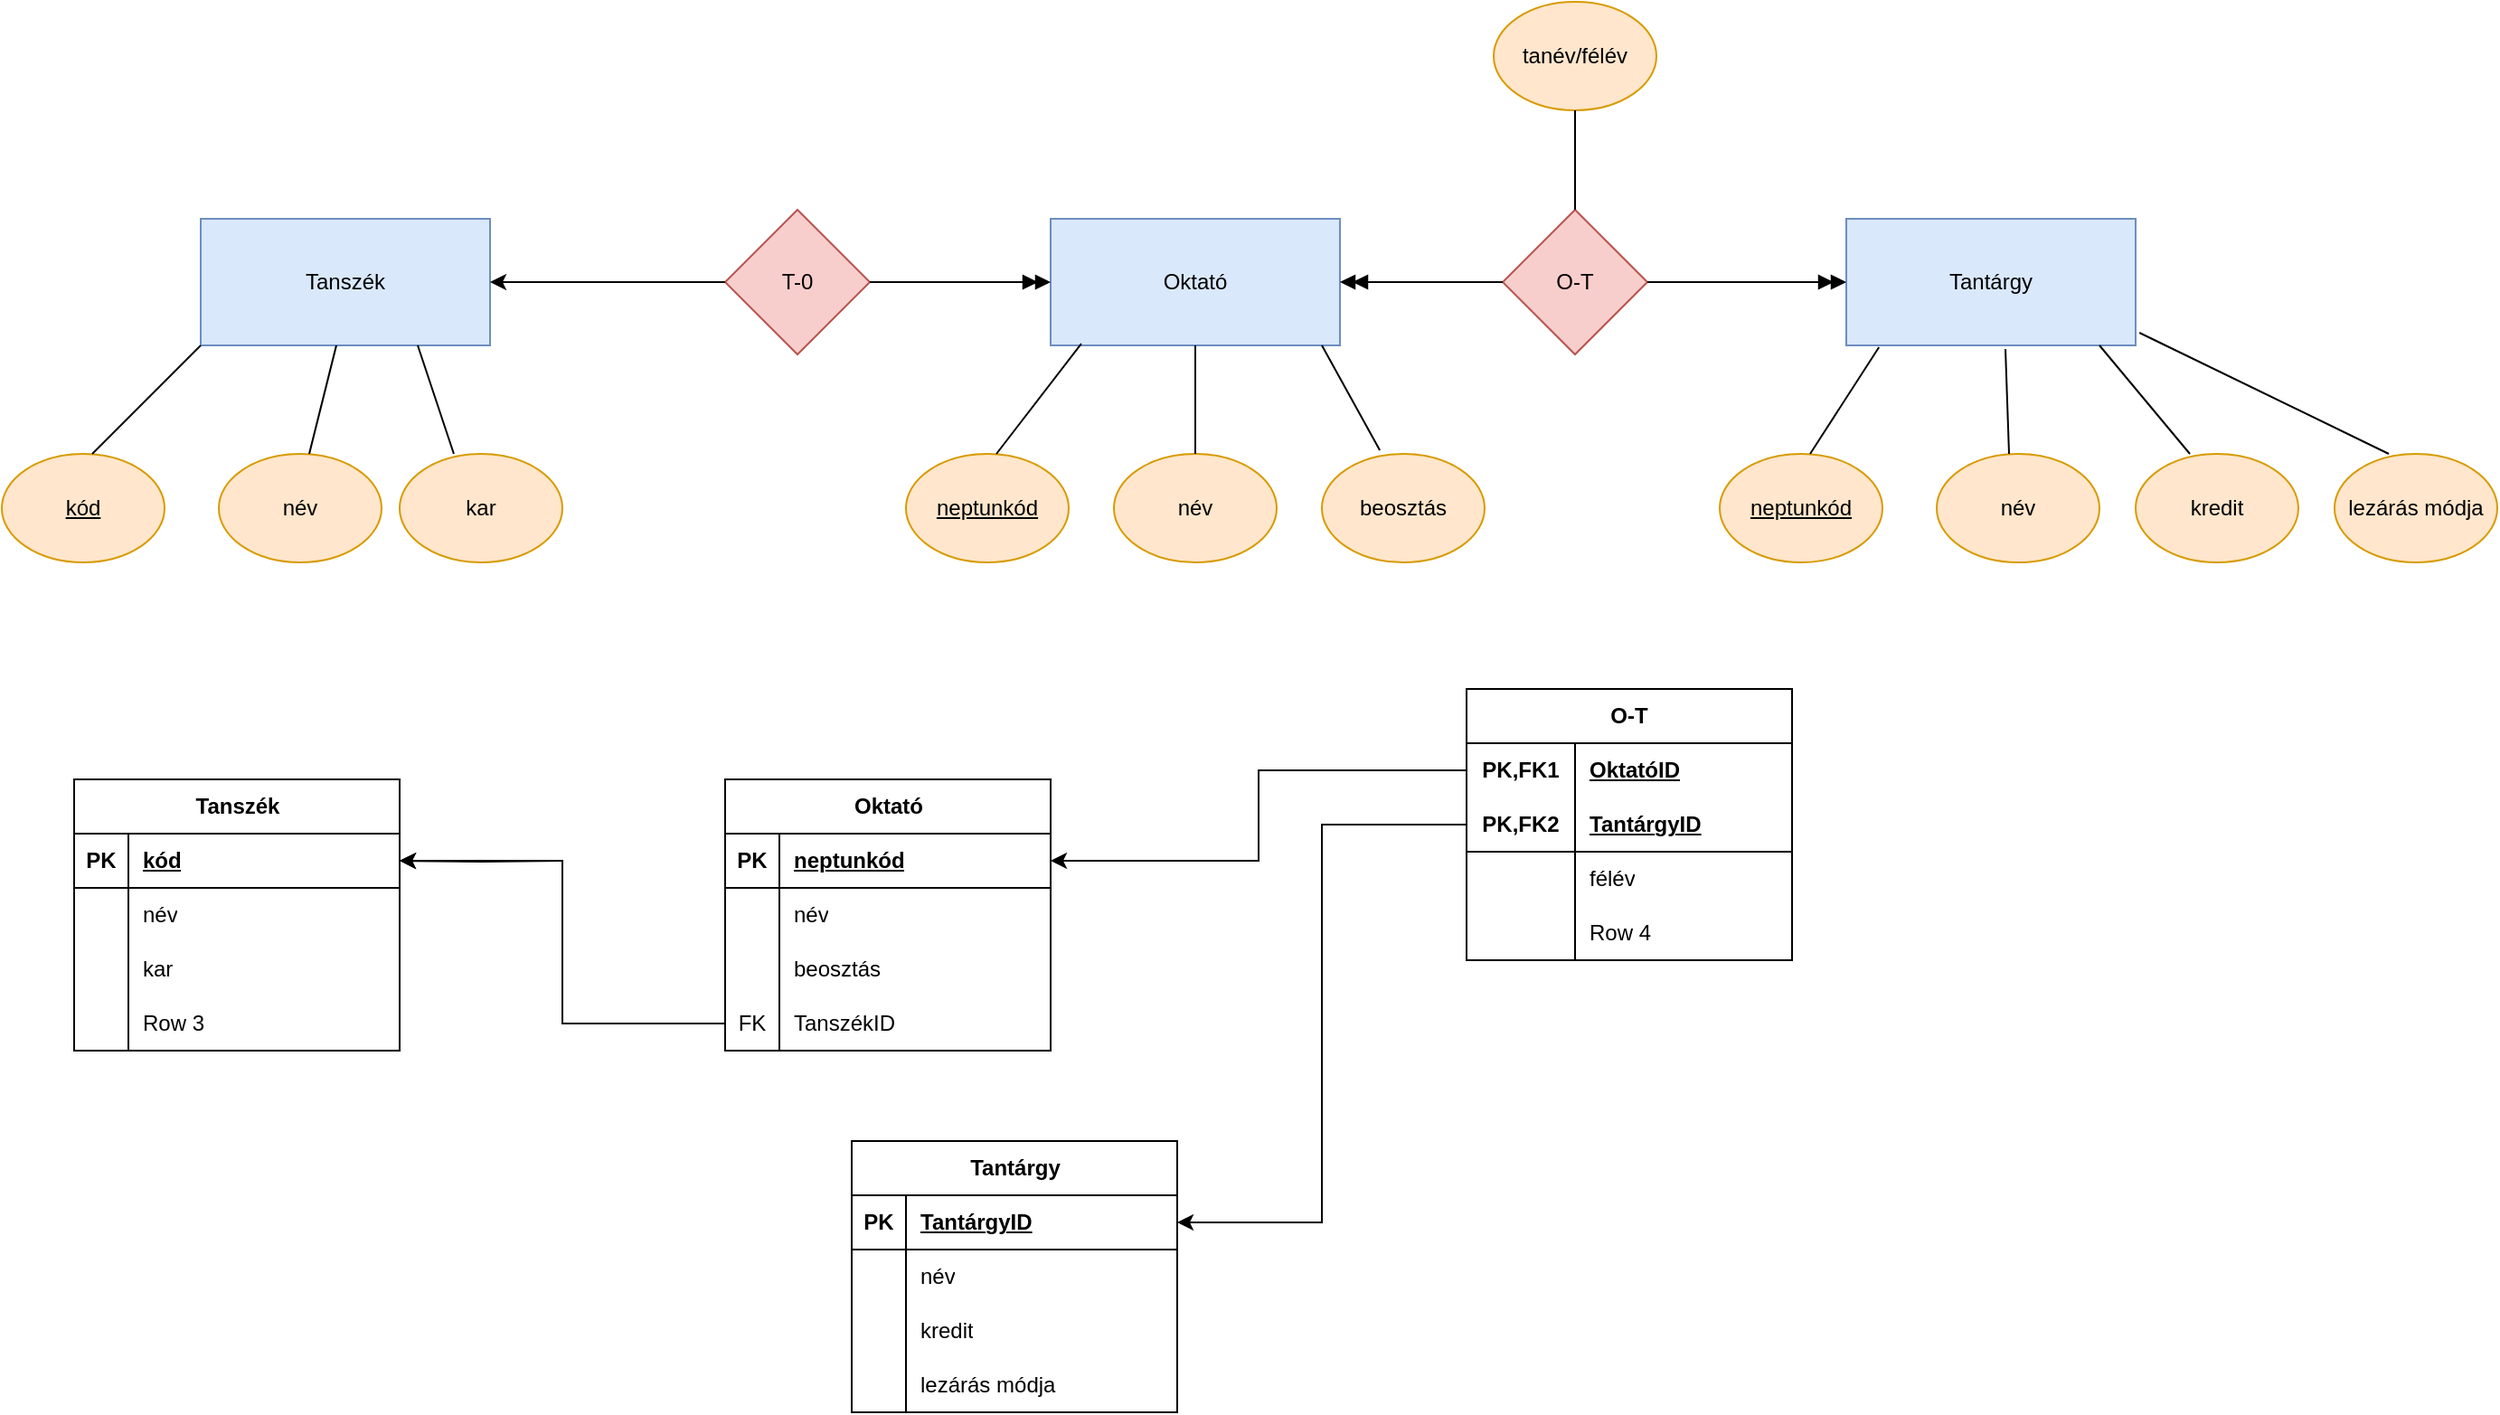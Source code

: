 <mxfile version="24.7.17">
  <diagram name="1 oldal" id="ZYxnsCM2_cjTRUYWAaXu">
    <mxGraphModel dx="1725" dy="782" grid="1" gridSize="10" guides="1" tooltips="1" connect="1" arrows="1" fold="1" page="1" pageScale="1" pageWidth="291" pageHeight="413" math="0" shadow="0">
      <root>
        <mxCell id="0" />
        <mxCell id="1" parent="0" />
        <mxCell id="Ieq8klNrTCmySYKByaQ4-1" value="Tanszék" style="rounded=0;whiteSpace=wrap;html=1;fillColor=#dae8fc;strokeColor=#6c8ebf;" parent="1" vertex="1">
          <mxGeometry x="-170" y="130" width="160" height="70" as="geometry" />
        </mxCell>
        <mxCell id="Ieq8klNrTCmySYKByaQ4-2" value="Oktató" style="rounded=0;whiteSpace=wrap;html=1;fillColor=#dae8fc;strokeColor=#6c8ebf;" parent="1" vertex="1">
          <mxGeometry x="300" y="130" width="160" height="70" as="geometry" />
        </mxCell>
        <mxCell id="Ieq8klNrTCmySYKByaQ4-3" value="T-0" style="rhombus;whiteSpace=wrap;html=1;fillColor=#f8cecc;strokeColor=#b85450;" parent="1" vertex="1">
          <mxGeometry x="120" y="125" width="80" height="80" as="geometry" />
        </mxCell>
        <mxCell id="Ieq8klNrTCmySYKByaQ4-6" value="&lt;u&gt;kód&lt;/u&gt;" style="ellipse;whiteSpace=wrap;html=1;fillColor=#ffe6cc;strokeColor=#d79b00;" parent="1" vertex="1">
          <mxGeometry x="-280" y="260" width="90" height="60" as="geometry" />
        </mxCell>
        <mxCell id="Ieq8klNrTCmySYKByaQ4-7" value="név" style="ellipse;whiteSpace=wrap;html=1;fillColor=#ffe6cc;strokeColor=#d79b00;" parent="1" vertex="1">
          <mxGeometry x="-160" y="260" width="90" height="60" as="geometry" />
        </mxCell>
        <mxCell id="Ieq8klNrTCmySYKByaQ4-8" value="kar" style="ellipse;whiteSpace=wrap;html=1;fillColor=#ffe6cc;strokeColor=#d79b00;" parent="1" vertex="1">
          <mxGeometry x="-60" y="260" width="90" height="60" as="geometry" />
        </mxCell>
        <mxCell id="Ieq8klNrTCmySYKByaQ4-10" value="&lt;u&gt;neptunkód&lt;/u&gt;" style="ellipse;whiteSpace=wrap;html=1;fillColor=#ffe6cc;strokeColor=#d79b00;" parent="1" vertex="1">
          <mxGeometry x="220" y="260" width="90" height="60" as="geometry" />
        </mxCell>
        <mxCell id="Ieq8klNrTCmySYKByaQ4-11" value="név" style="ellipse;whiteSpace=wrap;html=1;fillColor=#ffe6cc;strokeColor=#d79b00;" parent="1" vertex="1">
          <mxGeometry x="335" y="260" width="90" height="60" as="geometry" />
        </mxCell>
        <mxCell id="Ieq8klNrTCmySYKByaQ4-12" value="beosztás" style="ellipse;whiteSpace=wrap;html=1;fillColor=#ffe6cc;strokeColor=#d79b00;" parent="1" vertex="1">
          <mxGeometry x="450" y="260" width="90" height="60" as="geometry" />
        </mxCell>
        <mxCell id="Ieq8klNrTCmySYKByaQ4-14" value="" style="endArrow=none;html=1;rounded=0;entryX=0;entryY=1;entryDx=0;entryDy=0;" parent="1" target="Ieq8klNrTCmySYKByaQ4-1" edge="1">
          <mxGeometry width="50" height="50" relative="1" as="geometry">
            <mxPoint x="-230" y="260" as="sourcePoint" />
            <mxPoint x="-180" y="210" as="targetPoint" />
          </mxGeometry>
        </mxCell>
        <mxCell id="Ieq8klNrTCmySYKByaQ4-16" value="" style="endArrow=none;html=1;rounded=0;entryX=0.75;entryY=1;entryDx=0;entryDy=0;exitX=0.333;exitY=0;exitDx=0;exitDy=0;exitPerimeter=0;" parent="1" source="Ieq8klNrTCmySYKByaQ4-8" target="Ieq8klNrTCmySYKByaQ4-1" edge="1">
          <mxGeometry width="50" height="50" relative="1" as="geometry">
            <mxPoint x="-40" y="260" as="sourcePoint" />
            <mxPoint x="10" y="210" as="targetPoint" />
          </mxGeometry>
        </mxCell>
        <mxCell id="Ieq8klNrTCmySYKByaQ4-21" value="" style="endArrow=classic;html=1;rounded=0;exitX=0;exitY=0.5;exitDx=0;exitDy=0;entryX=1;entryY=0.5;entryDx=0;entryDy=0;endFill=1;" parent="1" source="Ieq8klNrTCmySYKByaQ4-3" target="Ieq8klNrTCmySYKByaQ4-1" edge="1">
          <mxGeometry width="50" height="50" relative="1" as="geometry">
            <mxPoint x="70" y="175" as="sourcePoint" />
            <mxPoint x="120" y="125" as="targetPoint" />
          </mxGeometry>
        </mxCell>
        <mxCell id="Ieq8klNrTCmySYKByaQ4-22" value="" style="endArrow=doubleBlock;html=1;rounded=0;entryX=0;entryY=0.5;entryDx=0;entryDy=0;exitX=1;exitY=0.5;exitDx=0;exitDy=0;endFill=1;" parent="1" source="Ieq8klNrTCmySYKByaQ4-3" target="Ieq8klNrTCmySYKByaQ4-2" edge="1">
          <mxGeometry width="50" height="50" relative="1" as="geometry">
            <mxPoint x="190" y="175" as="sourcePoint" />
            <mxPoint x="240" y="125" as="targetPoint" />
          </mxGeometry>
        </mxCell>
        <mxCell id="Ieq8klNrTCmySYKByaQ4-23" value="O-T" style="rhombus;whiteSpace=wrap;html=1;fillColor=#f8cecc;strokeColor=#b85450;" parent="1" vertex="1">
          <mxGeometry x="550" y="125" width="80" height="80" as="geometry" />
        </mxCell>
        <mxCell id="Ieq8klNrTCmySYKByaQ4-24" value="Tantárgy" style="rounded=0;whiteSpace=wrap;html=1;fillColor=#dae8fc;strokeColor=#6c8ebf;" parent="1" vertex="1">
          <mxGeometry x="740" y="130" width="160" height="70" as="geometry" />
        </mxCell>
        <mxCell id="Ieq8klNrTCmySYKByaQ4-26" value="" style="endArrow=none;html=1;rounded=0;" parent="1" edge="1">
          <mxGeometry width="50" height="50" relative="1" as="geometry">
            <mxPoint x="-110" y="260" as="sourcePoint" />
            <mxPoint x="-95" y="200" as="targetPoint" />
          </mxGeometry>
        </mxCell>
        <mxCell id="Ieq8klNrTCmySYKByaQ4-28" value="" style="endArrow=doubleBlock;html=1;rounded=0;entryX=0;entryY=0.5;entryDx=0;entryDy=0;exitX=1;exitY=0.5;exitDx=0;exitDy=0;endFill=1;" parent="1" source="Ieq8klNrTCmySYKByaQ4-23" target="Ieq8klNrTCmySYKByaQ4-24" edge="1">
          <mxGeometry width="50" height="50" relative="1" as="geometry">
            <mxPoint x="630" y="170" as="sourcePoint" />
            <mxPoint x="680" y="120" as="targetPoint" />
          </mxGeometry>
        </mxCell>
        <mxCell id="Ieq8klNrTCmySYKByaQ4-29" value="" style="endArrow=doubleBlock;html=1;rounded=0;exitX=0;exitY=0.5;exitDx=0;exitDy=0;entryX=1;entryY=0.5;entryDx=0;entryDy=0;endFill=1;" parent="1" source="Ieq8klNrTCmySYKByaQ4-23" target="Ieq8klNrTCmySYKByaQ4-2" edge="1">
          <mxGeometry width="50" height="50" relative="1" as="geometry">
            <mxPoint x="425" y="207" as="sourcePoint" />
            <mxPoint x="475" y="157" as="targetPoint" />
          </mxGeometry>
        </mxCell>
        <mxCell id="Ieq8klNrTCmySYKByaQ4-30" value="" style="endArrow=none;html=1;rounded=0;entryX=0.106;entryY=0.986;entryDx=0;entryDy=0;entryPerimeter=0;" parent="1" target="Ieq8klNrTCmySYKByaQ4-2" edge="1">
          <mxGeometry width="50" height="50" relative="1" as="geometry">
            <mxPoint x="270" y="260" as="sourcePoint" />
            <mxPoint x="320" y="210" as="targetPoint" />
          </mxGeometry>
        </mxCell>
        <mxCell id="Ieq8klNrTCmySYKByaQ4-31" value="" style="endArrow=none;html=1;rounded=0;entryX=0.5;entryY=1;entryDx=0;entryDy=0;exitX=0.5;exitY=0;exitDx=0;exitDy=0;" parent="1" source="Ieq8klNrTCmySYKByaQ4-11" target="Ieq8klNrTCmySYKByaQ4-2" edge="1">
          <mxGeometry width="50" height="50" relative="1" as="geometry">
            <mxPoint x="375" y="260" as="sourcePoint" />
            <mxPoint x="425" y="210" as="targetPoint" />
          </mxGeometry>
        </mxCell>
        <mxCell id="Ieq8klNrTCmySYKByaQ4-32" value="" style="endArrow=none;html=1;rounded=0;exitX=0.356;exitY=-0.033;exitDx=0;exitDy=0;exitPerimeter=0;" parent="1" source="Ieq8klNrTCmySYKByaQ4-12" edge="1">
          <mxGeometry width="50" height="50" relative="1" as="geometry">
            <mxPoint x="400" y="250" as="sourcePoint" />
            <mxPoint x="450" y="200" as="targetPoint" />
          </mxGeometry>
        </mxCell>
        <mxCell id="Ieq8klNrTCmySYKByaQ4-33" value="&lt;u&gt;neptunkód&lt;/u&gt;" style="ellipse;whiteSpace=wrap;html=1;fillColor=#ffe6cc;strokeColor=#d79b00;" parent="1" vertex="1">
          <mxGeometry x="670" y="260" width="90" height="60" as="geometry" />
        </mxCell>
        <mxCell id="Ieq8klNrTCmySYKByaQ4-34" value="név" style="ellipse;whiteSpace=wrap;html=1;fillColor=#ffe6cc;strokeColor=#d79b00;" parent="1" vertex="1">
          <mxGeometry x="790" y="260" width="90" height="60" as="geometry" />
        </mxCell>
        <mxCell id="Ieq8klNrTCmySYKByaQ4-35" value="lezárás módja" style="ellipse;whiteSpace=wrap;html=1;fillColor=#ffe6cc;strokeColor=#d79b00;" parent="1" vertex="1">
          <mxGeometry x="1010" y="260" width="90" height="60" as="geometry" />
        </mxCell>
        <mxCell id="Ieq8klNrTCmySYKByaQ4-36" value="kredit" style="ellipse;whiteSpace=wrap;html=1;fillColor=#ffe6cc;strokeColor=#d79b00;" parent="1" vertex="1">
          <mxGeometry x="900" y="260" width="90" height="60" as="geometry" />
        </mxCell>
        <mxCell id="Ieq8klNrTCmySYKByaQ4-38" value="tanév/félév" style="ellipse;whiteSpace=wrap;html=1;fillColor=#ffe6cc;strokeColor=#d79b00;" parent="1" vertex="1">
          <mxGeometry x="545" y="10" width="90" height="60" as="geometry" />
        </mxCell>
        <mxCell id="Ieq8klNrTCmySYKByaQ4-39" value="" style="endArrow=none;html=1;rounded=0;exitX=0.5;exitY=0;exitDx=0;exitDy=0;entryX=0.5;entryY=1;entryDx=0;entryDy=0;" parent="1" source="Ieq8klNrTCmySYKByaQ4-23" target="Ieq8klNrTCmySYKByaQ4-38" edge="1">
          <mxGeometry width="50" height="50" relative="1" as="geometry">
            <mxPoint x="545" y="120" as="sourcePoint" />
            <mxPoint x="595" y="70" as="targetPoint" />
          </mxGeometry>
        </mxCell>
        <mxCell id="Ieq8klNrTCmySYKByaQ4-40" value="" style="endArrow=none;html=1;rounded=0;entryX=0.113;entryY=1.014;entryDx=0;entryDy=0;entryPerimeter=0;" parent="1" target="Ieq8klNrTCmySYKByaQ4-24" edge="1">
          <mxGeometry width="50" height="50" relative="1" as="geometry">
            <mxPoint x="720" y="260" as="sourcePoint" />
            <mxPoint x="770" y="210" as="targetPoint" />
          </mxGeometry>
        </mxCell>
        <mxCell id="Ieq8klNrTCmySYKByaQ4-41" value="" style="endArrow=none;html=1;rounded=0;entryX=0.55;entryY=1.029;entryDx=0;entryDy=0;entryPerimeter=0;" parent="1" target="Ieq8klNrTCmySYKByaQ4-24" edge="1">
          <mxGeometry width="50" height="50" relative="1" as="geometry">
            <mxPoint x="830" y="260" as="sourcePoint" />
            <mxPoint x="880" y="210" as="targetPoint" />
          </mxGeometry>
        </mxCell>
        <mxCell id="Ieq8klNrTCmySYKByaQ4-42" value="" style="endArrow=none;html=1;rounded=0;entryX=0.875;entryY=1;entryDx=0;entryDy=0;entryPerimeter=0;" parent="1" target="Ieq8klNrTCmySYKByaQ4-24" edge="1">
          <mxGeometry width="50" height="50" relative="1" as="geometry">
            <mxPoint x="930" y="260" as="sourcePoint" />
            <mxPoint x="980" y="210" as="targetPoint" />
          </mxGeometry>
        </mxCell>
        <mxCell id="Ieq8klNrTCmySYKByaQ4-43" value="" style="endArrow=none;html=1;rounded=0;entryX=1.013;entryY=0.9;entryDx=0;entryDy=0;entryPerimeter=0;" parent="1" target="Ieq8klNrTCmySYKByaQ4-24" edge="1">
          <mxGeometry width="50" height="50" relative="1" as="geometry">
            <mxPoint x="1040" y="260" as="sourcePoint" />
            <mxPoint x="1090" y="210" as="targetPoint" />
          </mxGeometry>
        </mxCell>
        <mxCell id="LbtgJUWZC6mt_2D2Fqa0-2" value="Tanszék" style="shape=table;startSize=30;container=1;collapsible=1;childLayout=tableLayout;fixedRows=1;rowLines=0;fontStyle=1;align=center;resizeLast=1;html=1;" vertex="1" parent="1">
          <mxGeometry x="-240" y="440" width="180" height="150" as="geometry" />
        </mxCell>
        <mxCell id="LbtgJUWZC6mt_2D2Fqa0-3" value="" style="shape=tableRow;horizontal=0;startSize=0;swimlaneHead=0;swimlaneBody=0;fillColor=none;collapsible=0;dropTarget=0;points=[[0,0.5],[1,0.5]];portConstraint=eastwest;top=0;left=0;right=0;bottom=1;" vertex="1" parent="LbtgJUWZC6mt_2D2Fqa0-2">
          <mxGeometry y="30" width="180" height="30" as="geometry" />
        </mxCell>
        <mxCell id="LbtgJUWZC6mt_2D2Fqa0-4" value="PK" style="shape=partialRectangle;connectable=0;fillColor=none;top=0;left=0;bottom=0;right=0;fontStyle=1;overflow=hidden;whiteSpace=wrap;html=1;" vertex="1" parent="LbtgJUWZC6mt_2D2Fqa0-3">
          <mxGeometry width="30" height="30" as="geometry">
            <mxRectangle width="30" height="30" as="alternateBounds" />
          </mxGeometry>
        </mxCell>
        <mxCell id="LbtgJUWZC6mt_2D2Fqa0-5" value="kód" style="shape=partialRectangle;connectable=0;fillColor=none;top=0;left=0;bottom=0;right=0;align=left;spacingLeft=6;fontStyle=5;overflow=hidden;whiteSpace=wrap;html=1;" vertex="1" parent="LbtgJUWZC6mt_2D2Fqa0-3">
          <mxGeometry x="30" width="150" height="30" as="geometry">
            <mxRectangle width="150" height="30" as="alternateBounds" />
          </mxGeometry>
        </mxCell>
        <mxCell id="LbtgJUWZC6mt_2D2Fqa0-6" value="" style="shape=tableRow;horizontal=0;startSize=0;swimlaneHead=0;swimlaneBody=0;fillColor=none;collapsible=0;dropTarget=0;points=[[0,0.5],[1,0.5]];portConstraint=eastwest;top=0;left=0;right=0;bottom=0;" vertex="1" parent="LbtgJUWZC6mt_2D2Fqa0-2">
          <mxGeometry y="60" width="180" height="30" as="geometry" />
        </mxCell>
        <mxCell id="LbtgJUWZC6mt_2D2Fqa0-7" value="" style="shape=partialRectangle;connectable=0;fillColor=none;top=0;left=0;bottom=0;right=0;editable=1;overflow=hidden;whiteSpace=wrap;html=1;" vertex="1" parent="LbtgJUWZC6mt_2D2Fqa0-6">
          <mxGeometry width="30" height="30" as="geometry">
            <mxRectangle width="30" height="30" as="alternateBounds" />
          </mxGeometry>
        </mxCell>
        <mxCell id="LbtgJUWZC6mt_2D2Fqa0-8" value="név" style="shape=partialRectangle;connectable=0;fillColor=none;top=0;left=0;bottom=0;right=0;align=left;spacingLeft=6;overflow=hidden;whiteSpace=wrap;html=1;" vertex="1" parent="LbtgJUWZC6mt_2D2Fqa0-6">
          <mxGeometry x="30" width="150" height="30" as="geometry">
            <mxRectangle width="150" height="30" as="alternateBounds" />
          </mxGeometry>
        </mxCell>
        <mxCell id="LbtgJUWZC6mt_2D2Fqa0-9" value="" style="shape=tableRow;horizontal=0;startSize=0;swimlaneHead=0;swimlaneBody=0;fillColor=none;collapsible=0;dropTarget=0;points=[[0,0.5],[1,0.5]];portConstraint=eastwest;top=0;left=0;right=0;bottom=0;" vertex="1" parent="LbtgJUWZC6mt_2D2Fqa0-2">
          <mxGeometry y="90" width="180" height="30" as="geometry" />
        </mxCell>
        <mxCell id="LbtgJUWZC6mt_2D2Fqa0-10" value="" style="shape=partialRectangle;connectable=0;fillColor=none;top=0;left=0;bottom=0;right=0;editable=1;overflow=hidden;whiteSpace=wrap;html=1;" vertex="1" parent="LbtgJUWZC6mt_2D2Fqa0-9">
          <mxGeometry width="30" height="30" as="geometry">
            <mxRectangle width="30" height="30" as="alternateBounds" />
          </mxGeometry>
        </mxCell>
        <mxCell id="LbtgJUWZC6mt_2D2Fqa0-11" value="kar" style="shape=partialRectangle;connectable=0;fillColor=none;top=0;left=0;bottom=0;right=0;align=left;spacingLeft=6;overflow=hidden;whiteSpace=wrap;html=1;" vertex="1" parent="LbtgJUWZC6mt_2D2Fqa0-9">
          <mxGeometry x="30" width="150" height="30" as="geometry">
            <mxRectangle width="150" height="30" as="alternateBounds" />
          </mxGeometry>
        </mxCell>
        <mxCell id="LbtgJUWZC6mt_2D2Fqa0-12" value="" style="shape=tableRow;horizontal=0;startSize=0;swimlaneHead=0;swimlaneBody=0;fillColor=none;collapsible=0;dropTarget=0;points=[[0,0.5],[1,0.5]];portConstraint=eastwest;top=0;left=0;right=0;bottom=0;" vertex="1" parent="LbtgJUWZC6mt_2D2Fqa0-2">
          <mxGeometry y="120" width="180" height="30" as="geometry" />
        </mxCell>
        <mxCell id="LbtgJUWZC6mt_2D2Fqa0-13" value="" style="shape=partialRectangle;connectable=0;fillColor=none;top=0;left=0;bottom=0;right=0;editable=1;overflow=hidden;whiteSpace=wrap;html=1;" vertex="1" parent="LbtgJUWZC6mt_2D2Fqa0-12">
          <mxGeometry width="30" height="30" as="geometry">
            <mxRectangle width="30" height="30" as="alternateBounds" />
          </mxGeometry>
        </mxCell>
        <mxCell id="LbtgJUWZC6mt_2D2Fqa0-14" value="Row 3" style="shape=partialRectangle;connectable=0;fillColor=none;top=0;left=0;bottom=0;right=0;align=left;spacingLeft=6;overflow=hidden;whiteSpace=wrap;html=1;" vertex="1" parent="LbtgJUWZC6mt_2D2Fqa0-12">
          <mxGeometry x="30" width="150" height="30" as="geometry">
            <mxRectangle width="150" height="30" as="alternateBounds" />
          </mxGeometry>
        </mxCell>
        <mxCell id="LbtgJUWZC6mt_2D2Fqa0-15" value="Oktató" style="shape=table;startSize=30;container=1;collapsible=1;childLayout=tableLayout;fixedRows=1;rowLines=0;fontStyle=1;align=center;resizeLast=1;html=1;" vertex="1" parent="1">
          <mxGeometry x="120" y="440" width="180" height="150" as="geometry" />
        </mxCell>
        <mxCell id="LbtgJUWZC6mt_2D2Fqa0-16" value="" style="shape=tableRow;horizontal=0;startSize=0;swimlaneHead=0;swimlaneBody=0;fillColor=none;collapsible=0;dropTarget=0;points=[[0,0.5],[1,0.5]];portConstraint=eastwest;top=0;left=0;right=0;bottom=1;" vertex="1" parent="LbtgJUWZC6mt_2D2Fqa0-15">
          <mxGeometry y="30" width="180" height="30" as="geometry" />
        </mxCell>
        <mxCell id="LbtgJUWZC6mt_2D2Fqa0-17" value="PK" style="shape=partialRectangle;connectable=0;fillColor=none;top=0;left=0;bottom=0;right=0;fontStyle=1;overflow=hidden;whiteSpace=wrap;html=1;" vertex="1" parent="LbtgJUWZC6mt_2D2Fqa0-16">
          <mxGeometry width="30" height="30" as="geometry">
            <mxRectangle width="30" height="30" as="alternateBounds" />
          </mxGeometry>
        </mxCell>
        <mxCell id="LbtgJUWZC6mt_2D2Fqa0-18" value="neptunkód" style="shape=partialRectangle;connectable=0;fillColor=none;top=0;left=0;bottom=0;right=0;align=left;spacingLeft=6;fontStyle=5;overflow=hidden;whiteSpace=wrap;html=1;" vertex="1" parent="LbtgJUWZC6mt_2D2Fqa0-16">
          <mxGeometry x="30" width="150" height="30" as="geometry">
            <mxRectangle width="150" height="30" as="alternateBounds" />
          </mxGeometry>
        </mxCell>
        <mxCell id="LbtgJUWZC6mt_2D2Fqa0-19" value="" style="shape=tableRow;horizontal=0;startSize=0;swimlaneHead=0;swimlaneBody=0;fillColor=none;collapsible=0;dropTarget=0;points=[[0,0.5],[1,0.5]];portConstraint=eastwest;top=0;left=0;right=0;bottom=0;" vertex="1" parent="LbtgJUWZC6mt_2D2Fqa0-15">
          <mxGeometry y="60" width="180" height="30" as="geometry" />
        </mxCell>
        <mxCell id="LbtgJUWZC6mt_2D2Fqa0-20" value="" style="shape=partialRectangle;connectable=0;fillColor=none;top=0;left=0;bottom=0;right=0;editable=1;overflow=hidden;whiteSpace=wrap;html=1;" vertex="1" parent="LbtgJUWZC6mt_2D2Fqa0-19">
          <mxGeometry width="30" height="30" as="geometry">
            <mxRectangle width="30" height="30" as="alternateBounds" />
          </mxGeometry>
        </mxCell>
        <mxCell id="LbtgJUWZC6mt_2D2Fqa0-21" value="név" style="shape=partialRectangle;connectable=0;fillColor=none;top=0;left=0;bottom=0;right=0;align=left;spacingLeft=6;overflow=hidden;whiteSpace=wrap;html=1;" vertex="1" parent="LbtgJUWZC6mt_2D2Fqa0-19">
          <mxGeometry x="30" width="150" height="30" as="geometry">
            <mxRectangle width="150" height="30" as="alternateBounds" />
          </mxGeometry>
        </mxCell>
        <mxCell id="LbtgJUWZC6mt_2D2Fqa0-22" value="" style="shape=tableRow;horizontal=0;startSize=0;swimlaneHead=0;swimlaneBody=0;fillColor=none;collapsible=0;dropTarget=0;points=[[0,0.5],[1,0.5]];portConstraint=eastwest;top=0;left=0;right=0;bottom=0;" vertex="1" parent="LbtgJUWZC6mt_2D2Fqa0-15">
          <mxGeometry y="90" width="180" height="30" as="geometry" />
        </mxCell>
        <mxCell id="LbtgJUWZC6mt_2D2Fqa0-23" value="" style="shape=partialRectangle;connectable=0;fillColor=none;top=0;left=0;bottom=0;right=0;editable=1;overflow=hidden;whiteSpace=wrap;html=1;" vertex="1" parent="LbtgJUWZC6mt_2D2Fqa0-22">
          <mxGeometry width="30" height="30" as="geometry">
            <mxRectangle width="30" height="30" as="alternateBounds" />
          </mxGeometry>
        </mxCell>
        <mxCell id="LbtgJUWZC6mt_2D2Fqa0-24" value="beosztás" style="shape=partialRectangle;connectable=0;fillColor=none;top=0;left=0;bottom=0;right=0;align=left;spacingLeft=6;overflow=hidden;whiteSpace=wrap;html=1;" vertex="1" parent="LbtgJUWZC6mt_2D2Fqa0-22">
          <mxGeometry x="30" width="150" height="30" as="geometry">
            <mxRectangle width="150" height="30" as="alternateBounds" />
          </mxGeometry>
        </mxCell>
        <mxCell id="LbtgJUWZC6mt_2D2Fqa0-25" value="" style="shape=tableRow;horizontal=0;startSize=0;swimlaneHead=0;swimlaneBody=0;fillColor=none;collapsible=0;dropTarget=0;points=[[0,0.5],[1,0.5]];portConstraint=eastwest;top=0;left=0;right=0;bottom=0;" vertex="1" parent="LbtgJUWZC6mt_2D2Fqa0-15">
          <mxGeometry y="120" width="180" height="30" as="geometry" />
        </mxCell>
        <mxCell id="LbtgJUWZC6mt_2D2Fqa0-26" value="FK" style="shape=partialRectangle;connectable=0;fillColor=none;top=0;left=0;bottom=0;right=0;editable=1;overflow=hidden;whiteSpace=wrap;html=1;" vertex="1" parent="LbtgJUWZC6mt_2D2Fqa0-25">
          <mxGeometry width="30" height="30" as="geometry">
            <mxRectangle width="30" height="30" as="alternateBounds" />
          </mxGeometry>
        </mxCell>
        <mxCell id="LbtgJUWZC6mt_2D2Fqa0-27" value="TanszékID" style="shape=partialRectangle;connectable=0;fillColor=none;top=0;left=0;bottom=0;right=0;align=left;spacingLeft=6;overflow=hidden;whiteSpace=wrap;html=1;" vertex="1" parent="LbtgJUWZC6mt_2D2Fqa0-25">
          <mxGeometry x="30" width="150" height="30" as="geometry">
            <mxRectangle width="150" height="30" as="alternateBounds" />
          </mxGeometry>
        </mxCell>
        <mxCell id="LbtgJUWZC6mt_2D2Fqa0-28" value="Tantárgy" style="shape=table;startSize=30;container=1;collapsible=1;childLayout=tableLayout;fixedRows=1;rowLines=0;fontStyle=1;align=center;resizeLast=1;html=1;" vertex="1" parent="1">
          <mxGeometry x="190" y="640" width="180" height="150" as="geometry" />
        </mxCell>
        <mxCell id="LbtgJUWZC6mt_2D2Fqa0-29" value="" style="shape=tableRow;horizontal=0;startSize=0;swimlaneHead=0;swimlaneBody=0;fillColor=none;collapsible=0;dropTarget=0;points=[[0,0.5],[1,0.5]];portConstraint=eastwest;top=0;left=0;right=0;bottom=1;" vertex="1" parent="LbtgJUWZC6mt_2D2Fqa0-28">
          <mxGeometry y="30" width="180" height="30" as="geometry" />
        </mxCell>
        <mxCell id="LbtgJUWZC6mt_2D2Fqa0-30" value="PK" style="shape=partialRectangle;connectable=0;fillColor=none;top=0;left=0;bottom=0;right=0;fontStyle=1;overflow=hidden;whiteSpace=wrap;html=1;" vertex="1" parent="LbtgJUWZC6mt_2D2Fqa0-29">
          <mxGeometry width="30" height="30" as="geometry">
            <mxRectangle width="30" height="30" as="alternateBounds" />
          </mxGeometry>
        </mxCell>
        <mxCell id="LbtgJUWZC6mt_2D2Fqa0-31" value="TantárgyID" style="shape=partialRectangle;connectable=0;fillColor=none;top=0;left=0;bottom=0;right=0;align=left;spacingLeft=6;fontStyle=5;overflow=hidden;whiteSpace=wrap;html=1;" vertex="1" parent="LbtgJUWZC6mt_2D2Fqa0-29">
          <mxGeometry x="30" width="150" height="30" as="geometry">
            <mxRectangle width="150" height="30" as="alternateBounds" />
          </mxGeometry>
        </mxCell>
        <mxCell id="LbtgJUWZC6mt_2D2Fqa0-32" value="" style="shape=tableRow;horizontal=0;startSize=0;swimlaneHead=0;swimlaneBody=0;fillColor=none;collapsible=0;dropTarget=0;points=[[0,0.5],[1,0.5]];portConstraint=eastwest;top=0;left=0;right=0;bottom=0;" vertex="1" parent="LbtgJUWZC6mt_2D2Fqa0-28">
          <mxGeometry y="60" width="180" height="30" as="geometry" />
        </mxCell>
        <mxCell id="LbtgJUWZC6mt_2D2Fqa0-33" value="" style="shape=partialRectangle;connectable=0;fillColor=none;top=0;left=0;bottom=0;right=0;editable=1;overflow=hidden;whiteSpace=wrap;html=1;" vertex="1" parent="LbtgJUWZC6mt_2D2Fqa0-32">
          <mxGeometry width="30" height="30" as="geometry">
            <mxRectangle width="30" height="30" as="alternateBounds" />
          </mxGeometry>
        </mxCell>
        <mxCell id="LbtgJUWZC6mt_2D2Fqa0-34" value="név" style="shape=partialRectangle;connectable=0;fillColor=none;top=0;left=0;bottom=0;right=0;align=left;spacingLeft=6;overflow=hidden;whiteSpace=wrap;html=1;" vertex="1" parent="LbtgJUWZC6mt_2D2Fqa0-32">
          <mxGeometry x="30" width="150" height="30" as="geometry">
            <mxRectangle width="150" height="30" as="alternateBounds" />
          </mxGeometry>
        </mxCell>
        <mxCell id="LbtgJUWZC6mt_2D2Fqa0-35" value="" style="shape=tableRow;horizontal=0;startSize=0;swimlaneHead=0;swimlaneBody=0;fillColor=none;collapsible=0;dropTarget=0;points=[[0,0.5],[1,0.5]];portConstraint=eastwest;top=0;left=0;right=0;bottom=0;" vertex="1" parent="LbtgJUWZC6mt_2D2Fqa0-28">
          <mxGeometry y="90" width="180" height="30" as="geometry" />
        </mxCell>
        <mxCell id="LbtgJUWZC6mt_2D2Fqa0-36" value="" style="shape=partialRectangle;connectable=0;fillColor=none;top=0;left=0;bottom=0;right=0;editable=1;overflow=hidden;whiteSpace=wrap;html=1;" vertex="1" parent="LbtgJUWZC6mt_2D2Fqa0-35">
          <mxGeometry width="30" height="30" as="geometry">
            <mxRectangle width="30" height="30" as="alternateBounds" />
          </mxGeometry>
        </mxCell>
        <mxCell id="LbtgJUWZC6mt_2D2Fqa0-37" value="kredit" style="shape=partialRectangle;connectable=0;fillColor=none;top=0;left=0;bottom=0;right=0;align=left;spacingLeft=6;overflow=hidden;whiteSpace=wrap;html=1;" vertex="1" parent="LbtgJUWZC6mt_2D2Fqa0-35">
          <mxGeometry x="30" width="150" height="30" as="geometry">
            <mxRectangle width="150" height="30" as="alternateBounds" />
          </mxGeometry>
        </mxCell>
        <mxCell id="LbtgJUWZC6mt_2D2Fqa0-38" value="" style="shape=tableRow;horizontal=0;startSize=0;swimlaneHead=0;swimlaneBody=0;fillColor=none;collapsible=0;dropTarget=0;points=[[0,0.5],[1,0.5]];portConstraint=eastwest;top=0;left=0;right=0;bottom=0;" vertex="1" parent="LbtgJUWZC6mt_2D2Fqa0-28">
          <mxGeometry y="120" width="180" height="30" as="geometry" />
        </mxCell>
        <mxCell id="LbtgJUWZC6mt_2D2Fqa0-39" value="" style="shape=partialRectangle;connectable=0;fillColor=none;top=0;left=0;bottom=0;right=0;editable=1;overflow=hidden;whiteSpace=wrap;html=1;" vertex="1" parent="LbtgJUWZC6mt_2D2Fqa0-38">
          <mxGeometry width="30" height="30" as="geometry">
            <mxRectangle width="30" height="30" as="alternateBounds" />
          </mxGeometry>
        </mxCell>
        <mxCell id="LbtgJUWZC6mt_2D2Fqa0-40" value="lezárás módja" style="shape=partialRectangle;connectable=0;fillColor=none;top=0;left=0;bottom=0;right=0;align=left;spacingLeft=6;overflow=hidden;whiteSpace=wrap;html=1;" vertex="1" parent="LbtgJUWZC6mt_2D2Fqa0-38">
          <mxGeometry x="30" width="150" height="30" as="geometry">
            <mxRectangle width="150" height="30" as="alternateBounds" />
          </mxGeometry>
        </mxCell>
        <mxCell id="LbtgJUWZC6mt_2D2Fqa0-54" value="O-T" style="shape=table;startSize=30;container=1;collapsible=1;childLayout=tableLayout;fixedRows=1;rowLines=0;fontStyle=1;align=center;resizeLast=1;html=1;whiteSpace=wrap;" vertex="1" parent="1">
          <mxGeometry x="530" y="390" width="180" height="150" as="geometry" />
        </mxCell>
        <mxCell id="LbtgJUWZC6mt_2D2Fqa0-55" value="" style="shape=tableRow;horizontal=0;startSize=0;swimlaneHead=0;swimlaneBody=0;fillColor=none;collapsible=0;dropTarget=0;points=[[0,0.5],[1,0.5]];portConstraint=eastwest;top=0;left=0;right=0;bottom=0;html=1;" vertex="1" parent="LbtgJUWZC6mt_2D2Fqa0-54">
          <mxGeometry y="30" width="180" height="30" as="geometry" />
        </mxCell>
        <mxCell id="LbtgJUWZC6mt_2D2Fqa0-56" value="PK,FK1" style="shape=partialRectangle;connectable=0;fillColor=none;top=0;left=0;bottom=0;right=0;fontStyle=1;overflow=hidden;html=1;whiteSpace=wrap;" vertex="1" parent="LbtgJUWZC6mt_2D2Fqa0-55">
          <mxGeometry width="60" height="30" as="geometry">
            <mxRectangle width="60" height="30" as="alternateBounds" />
          </mxGeometry>
        </mxCell>
        <mxCell id="LbtgJUWZC6mt_2D2Fqa0-57" value="OktatóID" style="shape=partialRectangle;connectable=0;fillColor=none;top=0;left=0;bottom=0;right=0;align=left;spacingLeft=6;fontStyle=5;overflow=hidden;html=1;whiteSpace=wrap;" vertex="1" parent="LbtgJUWZC6mt_2D2Fqa0-55">
          <mxGeometry x="60" width="120" height="30" as="geometry">
            <mxRectangle width="120" height="30" as="alternateBounds" />
          </mxGeometry>
        </mxCell>
        <mxCell id="LbtgJUWZC6mt_2D2Fqa0-58" value="" style="shape=tableRow;horizontal=0;startSize=0;swimlaneHead=0;swimlaneBody=0;fillColor=none;collapsible=0;dropTarget=0;points=[[0,0.5],[1,0.5]];portConstraint=eastwest;top=0;left=0;right=0;bottom=1;html=1;" vertex="1" parent="LbtgJUWZC6mt_2D2Fqa0-54">
          <mxGeometry y="60" width="180" height="30" as="geometry" />
        </mxCell>
        <mxCell id="LbtgJUWZC6mt_2D2Fqa0-59" value="PK,FK2" style="shape=partialRectangle;connectable=0;fillColor=none;top=0;left=0;bottom=0;right=0;fontStyle=1;overflow=hidden;html=1;whiteSpace=wrap;" vertex="1" parent="LbtgJUWZC6mt_2D2Fqa0-58">
          <mxGeometry width="60" height="30" as="geometry">
            <mxRectangle width="60" height="30" as="alternateBounds" />
          </mxGeometry>
        </mxCell>
        <mxCell id="LbtgJUWZC6mt_2D2Fqa0-60" value="TantárgyID" style="shape=partialRectangle;connectable=0;fillColor=none;top=0;left=0;bottom=0;right=0;align=left;spacingLeft=6;fontStyle=5;overflow=hidden;html=1;whiteSpace=wrap;" vertex="1" parent="LbtgJUWZC6mt_2D2Fqa0-58">
          <mxGeometry x="60" width="120" height="30" as="geometry">
            <mxRectangle width="120" height="30" as="alternateBounds" />
          </mxGeometry>
        </mxCell>
        <mxCell id="LbtgJUWZC6mt_2D2Fqa0-61" value="" style="shape=tableRow;horizontal=0;startSize=0;swimlaneHead=0;swimlaneBody=0;fillColor=none;collapsible=0;dropTarget=0;points=[[0,0.5],[1,0.5]];portConstraint=eastwest;top=0;left=0;right=0;bottom=0;html=1;" vertex="1" parent="LbtgJUWZC6mt_2D2Fqa0-54">
          <mxGeometry y="90" width="180" height="30" as="geometry" />
        </mxCell>
        <mxCell id="LbtgJUWZC6mt_2D2Fqa0-62" value="" style="shape=partialRectangle;connectable=0;fillColor=none;top=0;left=0;bottom=0;right=0;editable=1;overflow=hidden;html=1;whiteSpace=wrap;" vertex="1" parent="LbtgJUWZC6mt_2D2Fqa0-61">
          <mxGeometry width="60" height="30" as="geometry">
            <mxRectangle width="60" height="30" as="alternateBounds" />
          </mxGeometry>
        </mxCell>
        <mxCell id="LbtgJUWZC6mt_2D2Fqa0-63" value="félév" style="shape=partialRectangle;connectable=0;fillColor=none;top=0;left=0;bottom=0;right=0;align=left;spacingLeft=6;overflow=hidden;html=1;whiteSpace=wrap;" vertex="1" parent="LbtgJUWZC6mt_2D2Fqa0-61">
          <mxGeometry x="60" width="120" height="30" as="geometry">
            <mxRectangle width="120" height="30" as="alternateBounds" />
          </mxGeometry>
        </mxCell>
        <mxCell id="LbtgJUWZC6mt_2D2Fqa0-64" value="" style="shape=tableRow;horizontal=0;startSize=0;swimlaneHead=0;swimlaneBody=0;fillColor=none;collapsible=0;dropTarget=0;points=[[0,0.5],[1,0.5]];portConstraint=eastwest;top=0;left=0;right=0;bottom=0;html=1;" vertex="1" parent="LbtgJUWZC6mt_2D2Fqa0-54">
          <mxGeometry y="120" width="180" height="30" as="geometry" />
        </mxCell>
        <mxCell id="LbtgJUWZC6mt_2D2Fqa0-65" value="" style="shape=partialRectangle;connectable=0;fillColor=none;top=0;left=0;bottom=0;right=0;editable=1;overflow=hidden;html=1;whiteSpace=wrap;" vertex="1" parent="LbtgJUWZC6mt_2D2Fqa0-64">
          <mxGeometry width="60" height="30" as="geometry">
            <mxRectangle width="60" height="30" as="alternateBounds" />
          </mxGeometry>
        </mxCell>
        <mxCell id="LbtgJUWZC6mt_2D2Fqa0-66" value="Row 4" style="shape=partialRectangle;connectable=0;fillColor=none;top=0;left=0;bottom=0;right=0;align=left;spacingLeft=6;overflow=hidden;html=1;whiteSpace=wrap;" vertex="1" parent="LbtgJUWZC6mt_2D2Fqa0-64">
          <mxGeometry x="60" width="120" height="30" as="geometry">
            <mxRectangle width="120" height="30" as="alternateBounds" />
          </mxGeometry>
        </mxCell>
        <mxCell id="LbtgJUWZC6mt_2D2Fqa0-67" style="edgeStyle=orthogonalEdgeStyle;rounded=0;orthogonalLoop=1;jettySize=auto;html=1;exitX=0;exitY=0.5;exitDx=0;exitDy=0;entryX=1;entryY=0.5;entryDx=0;entryDy=0;" edge="1" parent="1" target="LbtgJUWZC6mt_2D2Fqa0-3">
          <mxGeometry relative="1" as="geometry">
            <mxPoint x="30" y="485" as="sourcePoint" />
          </mxGeometry>
        </mxCell>
        <mxCell id="LbtgJUWZC6mt_2D2Fqa0-70" style="edgeStyle=orthogonalEdgeStyle;rounded=0;orthogonalLoop=1;jettySize=auto;html=1;entryX=1;entryY=0.5;entryDx=0;entryDy=0;" edge="1" parent="1" source="LbtgJUWZC6mt_2D2Fqa0-55" target="LbtgJUWZC6mt_2D2Fqa0-16">
          <mxGeometry relative="1" as="geometry" />
        </mxCell>
        <mxCell id="LbtgJUWZC6mt_2D2Fqa0-72" style="edgeStyle=orthogonalEdgeStyle;rounded=0;orthogonalLoop=1;jettySize=auto;html=1;" edge="1" parent="1" source="LbtgJUWZC6mt_2D2Fqa0-25" target="LbtgJUWZC6mt_2D2Fqa0-3">
          <mxGeometry relative="1" as="geometry" />
        </mxCell>
        <mxCell id="LbtgJUWZC6mt_2D2Fqa0-73" style="edgeStyle=orthogonalEdgeStyle;rounded=0;orthogonalLoop=1;jettySize=auto;html=1;entryX=1;entryY=0.5;entryDx=0;entryDy=0;" edge="1" parent="1" source="LbtgJUWZC6mt_2D2Fqa0-58" target="LbtgJUWZC6mt_2D2Fqa0-29">
          <mxGeometry relative="1" as="geometry" />
        </mxCell>
      </root>
    </mxGraphModel>
  </diagram>
</mxfile>

